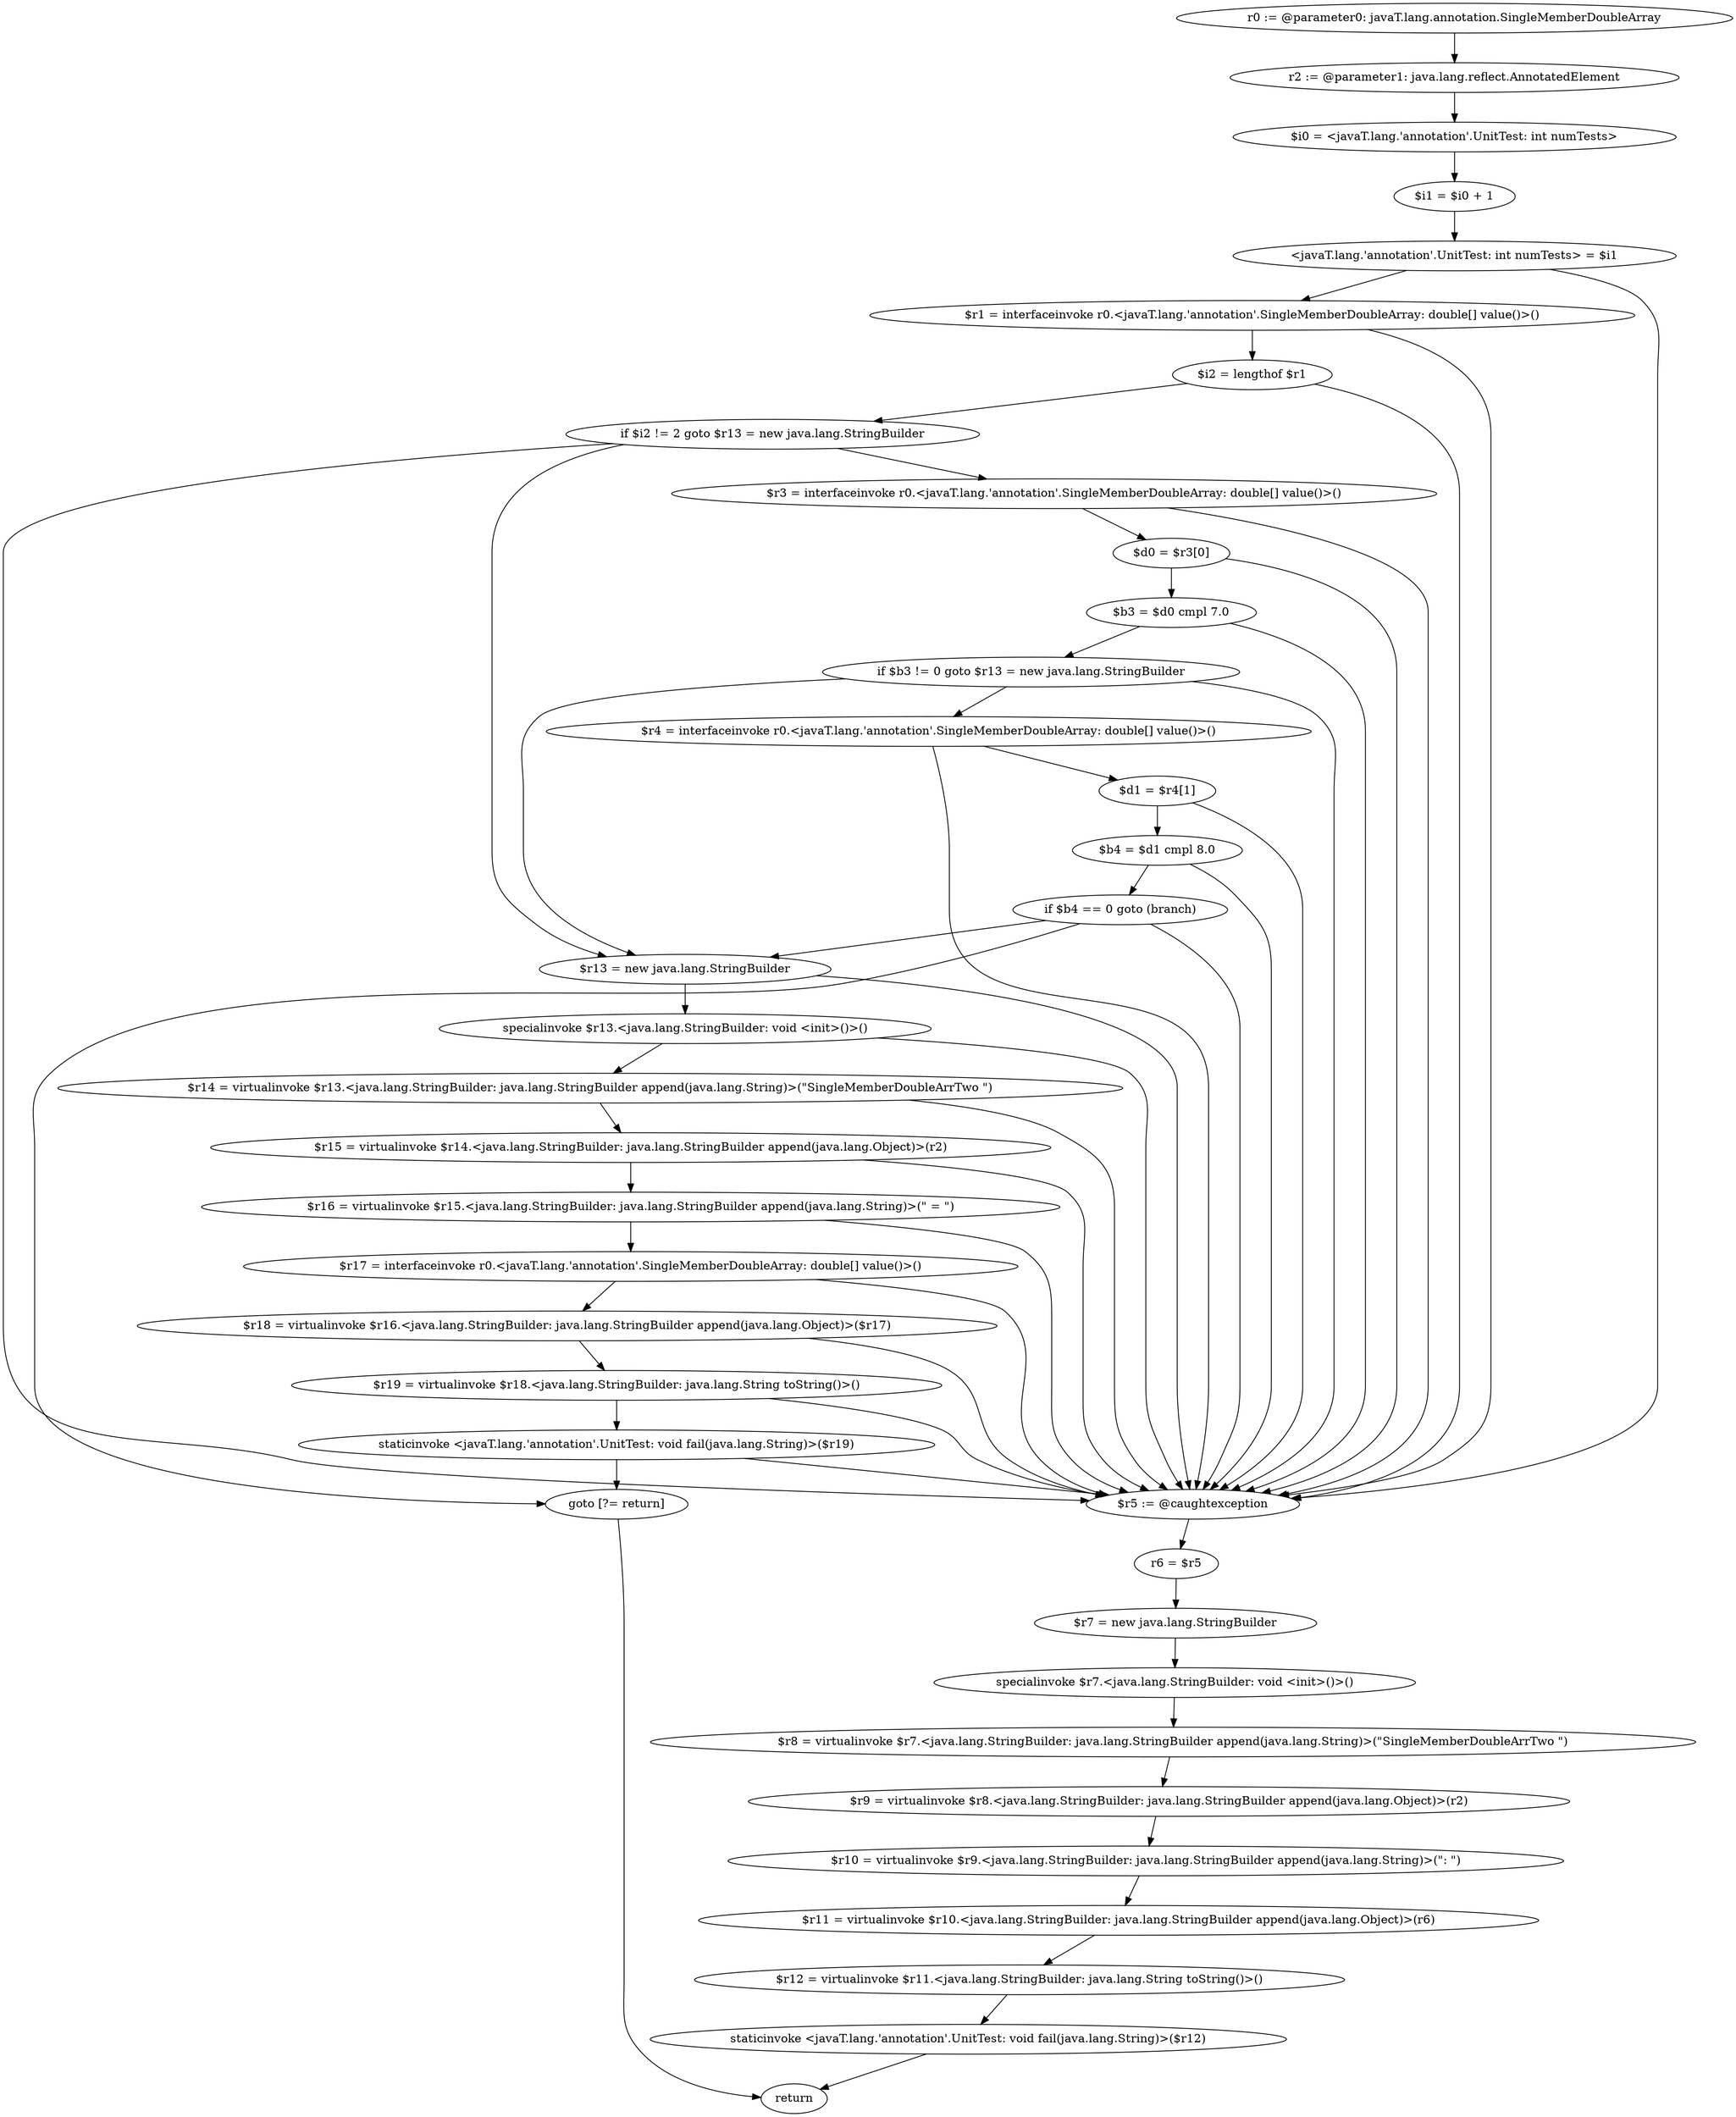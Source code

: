 digraph "unitGraph" {
    "r0 := @parameter0: javaT.lang.annotation.SingleMemberDoubleArray"
    "r2 := @parameter1: java.lang.reflect.AnnotatedElement"
    "$i0 = <javaT.lang.'annotation'.UnitTest: int numTests>"
    "$i1 = $i0 + 1"
    "<javaT.lang.'annotation'.UnitTest: int numTests> = $i1"
    "$r1 = interfaceinvoke r0.<javaT.lang.'annotation'.SingleMemberDoubleArray: double[] value()>()"
    "$i2 = lengthof $r1"
    "if $i2 != 2 goto $r13 = new java.lang.StringBuilder"
    "$r3 = interfaceinvoke r0.<javaT.lang.'annotation'.SingleMemberDoubleArray: double[] value()>()"
    "$d0 = $r3[0]"
    "$b3 = $d0 cmpl 7.0"
    "if $b3 != 0 goto $r13 = new java.lang.StringBuilder"
    "$r4 = interfaceinvoke r0.<javaT.lang.'annotation'.SingleMemberDoubleArray: double[] value()>()"
    "$d1 = $r4[1]"
    "$b4 = $d1 cmpl 8.0"
    "if $b4 == 0 goto (branch)"
    "$r13 = new java.lang.StringBuilder"
    "specialinvoke $r13.<java.lang.StringBuilder: void <init>()>()"
    "$r14 = virtualinvoke $r13.<java.lang.StringBuilder: java.lang.StringBuilder append(java.lang.String)>(\"SingleMemberDoubleArrTwo \")"
    "$r15 = virtualinvoke $r14.<java.lang.StringBuilder: java.lang.StringBuilder append(java.lang.Object)>(r2)"
    "$r16 = virtualinvoke $r15.<java.lang.StringBuilder: java.lang.StringBuilder append(java.lang.String)>(\" = \")"
    "$r17 = interfaceinvoke r0.<javaT.lang.'annotation'.SingleMemberDoubleArray: double[] value()>()"
    "$r18 = virtualinvoke $r16.<java.lang.StringBuilder: java.lang.StringBuilder append(java.lang.Object)>($r17)"
    "$r19 = virtualinvoke $r18.<java.lang.StringBuilder: java.lang.String toString()>()"
    "staticinvoke <javaT.lang.'annotation'.UnitTest: void fail(java.lang.String)>($r19)"
    "goto [?= return]"
    "$r5 := @caughtexception"
    "r6 = $r5"
    "$r7 = new java.lang.StringBuilder"
    "specialinvoke $r7.<java.lang.StringBuilder: void <init>()>()"
    "$r8 = virtualinvoke $r7.<java.lang.StringBuilder: java.lang.StringBuilder append(java.lang.String)>(\"SingleMemberDoubleArrTwo \")"
    "$r9 = virtualinvoke $r8.<java.lang.StringBuilder: java.lang.StringBuilder append(java.lang.Object)>(r2)"
    "$r10 = virtualinvoke $r9.<java.lang.StringBuilder: java.lang.StringBuilder append(java.lang.String)>(\": \")"
    "$r11 = virtualinvoke $r10.<java.lang.StringBuilder: java.lang.StringBuilder append(java.lang.Object)>(r6)"
    "$r12 = virtualinvoke $r11.<java.lang.StringBuilder: java.lang.String toString()>()"
    "staticinvoke <javaT.lang.'annotation'.UnitTest: void fail(java.lang.String)>($r12)"
    "return"
    "r0 := @parameter0: javaT.lang.annotation.SingleMemberDoubleArray"->"r2 := @parameter1: java.lang.reflect.AnnotatedElement";
    "r2 := @parameter1: java.lang.reflect.AnnotatedElement"->"$i0 = <javaT.lang.'annotation'.UnitTest: int numTests>";
    "$i0 = <javaT.lang.'annotation'.UnitTest: int numTests>"->"$i1 = $i0 + 1";
    "$i1 = $i0 + 1"->"<javaT.lang.'annotation'.UnitTest: int numTests> = $i1";
    "<javaT.lang.'annotation'.UnitTest: int numTests> = $i1"->"$r1 = interfaceinvoke r0.<javaT.lang.'annotation'.SingleMemberDoubleArray: double[] value()>()";
    "<javaT.lang.'annotation'.UnitTest: int numTests> = $i1"->"$r5 := @caughtexception";
    "$r1 = interfaceinvoke r0.<javaT.lang.'annotation'.SingleMemberDoubleArray: double[] value()>()"->"$i2 = lengthof $r1";
    "$r1 = interfaceinvoke r0.<javaT.lang.'annotation'.SingleMemberDoubleArray: double[] value()>()"->"$r5 := @caughtexception";
    "$i2 = lengthof $r1"->"if $i2 != 2 goto $r13 = new java.lang.StringBuilder";
    "$i2 = lengthof $r1"->"$r5 := @caughtexception";
    "if $i2 != 2 goto $r13 = new java.lang.StringBuilder"->"$r3 = interfaceinvoke r0.<javaT.lang.'annotation'.SingleMemberDoubleArray: double[] value()>()";
    "if $i2 != 2 goto $r13 = new java.lang.StringBuilder"->"$r13 = new java.lang.StringBuilder";
    "if $i2 != 2 goto $r13 = new java.lang.StringBuilder"->"$r5 := @caughtexception";
    "$r3 = interfaceinvoke r0.<javaT.lang.'annotation'.SingleMemberDoubleArray: double[] value()>()"->"$d0 = $r3[0]";
    "$r3 = interfaceinvoke r0.<javaT.lang.'annotation'.SingleMemberDoubleArray: double[] value()>()"->"$r5 := @caughtexception";
    "$d0 = $r3[0]"->"$b3 = $d0 cmpl 7.0";
    "$d0 = $r3[0]"->"$r5 := @caughtexception";
    "$b3 = $d0 cmpl 7.0"->"if $b3 != 0 goto $r13 = new java.lang.StringBuilder";
    "$b3 = $d0 cmpl 7.0"->"$r5 := @caughtexception";
    "if $b3 != 0 goto $r13 = new java.lang.StringBuilder"->"$r4 = interfaceinvoke r0.<javaT.lang.'annotation'.SingleMemberDoubleArray: double[] value()>()";
    "if $b3 != 0 goto $r13 = new java.lang.StringBuilder"->"$r13 = new java.lang.StringBuilder";
    "if $b3 != 0 goto $r13 = new java.lang.StringBuilder"->"$r5 := @caughtexception";
    "$r4 = interfaceinvoke r0.<javaT.lang.'annotation'.SingleMemberDoubleArray: double[] value()>()"->"$d1 = $r4[1]";
    "$r4 = interfaceinvoke r0.<javaT.lang.'annotation'.SingleMemberDoubleArray: double[] value()>()"->"$r5 := @caughtexception";
    "$d1 = $r4[1]"->"$b4 = $d1 cmpl 8.0";
    "$d1 = $r4[1]"->"$r5 := @caughtexception";
    "$b4 = $d1 cmpl 8.0"->"if $b4 == 0 goto (branch)";
    "$b4 = $d1 cmpl 8.0"->"$r5 := @caughtexception";
    "if $b4 == 0 goto (branch)"->"$r13 = new java.lang.StringBuilder";
    "if $b4 == 0 goto (branch)"->"goto [?= return]";
    "if $b4 == 0 goto (branch)"->"$r5 := @caughtexception";
    "$r13 = new java.lang.StringBuilder"->"specialinvoke $r13.<java.lang.StringBuilder: void <init>()>()";
    "$r13 = new java.lang.StringBuilder"->"$r5 := @caughtexception";
    "specialinvoke $r13.<java.lang.StringBuilder: void <init>()>()"->"$r14 = virtualinvoke $r13.<java.lang.StringBuilder: java.lang.StringBuilder append(java.lang.String)>(\"SingleMemberDoubleArrTwo \")";
    "specialinvoke $r13.<java.lang.StringBuilder: void <init>()>()"->"$r5 := @caughtexception";
    "$r14 = virtualinvoke $r13.<java.lang.StringBuilder: java.lang.StringBuilder append(java.lang.String)>(\"SingleMemberDoubleArrTwo \")"->"$r15 = virtualinvoke $r14.<java.lang.StringBuilder: java.lang.StringBuilder append(java.lang.Object)>(r2)";
    "$r14 = virtualinvoke $r13.<java.lang.StringBuilder: java.lang.StringBuilder append(java.lang.String)>(\"SingleMemberDoubleArrTwo \")"->"$r5 := @caughtexception";
    "$r15 = virtualinvoke $r14.<java.lang.StringBuilder: java.lang.StringBuilder append(java.lang.Object)>(r2)"->"$r16 = virtualinvoke $r15.<java.lang.StringBuilder: java.lang.StringBuilder append(java.lang.String)>(\" = \")";
    "$r15 = virtualinvoke $r14.<java.lang.StringBuilder: java.lang.StringBuilder append(java.lang.Object)>(r2)"->"$r5 := @caughtexception";
    "$r16 = virtualinvoke $r15.<java.lang.StringBuilder: java.lang.StringBuilder append(java.lang.String)>(\" = \")"->"$r17 = interfaceinvoke r0.<javaT.lang.'annotation'.SingleMemberDoubleArray: double[] value()>()";
    "$r16 = virtualinvoke $r15.<java.lang.StringBuilder: java.lang.StringBuilder append(java.lang.String)>(\" = \")"->"$r5 := @caughtexception";
    "$r17 = interfaceinvoke r0.<javaT.lang.'annotation'.SingleMemberDoubleArray: double[] value()>()"->"$r18 = virtualinvoke $r16.<java.lang.StringBuilder: java.lang.StringBuilder append(java.lang.Object)>($r17)";
    "$r17 = interfaceinvoke r0.<javaT.lang.'annotation'.SingleMemberDoubleArray: double[] value()>()"->"$r5 := @caughtexception";
    "$r18 = virtualinvoke $r16.<java.lang.StringBuilder: java.lang.StringBuilder append(java.lang.Object)>($r17)"->"$r19 = virtualinvoke $r18.<java.lang.StringBuilder: java.lang.String toString()>()";
    "$r18 = virtualinvoke $r16.<java.lang.StringBuilder: java.lang.StringBuilder append(java.lang.Object)>($r17)"->"$r5 := @caughtexception";
    "$r19 = virtualinvoke $r18.<java.lang.StringBuilder: java.lang.String toString()>()"->"staticinvoke <javaT.lang.'annotation'.UnitTest: void fail(java.lang.String)>($r19)";
    "$r19 = virtualinvoke $r18.<java.lang.StringBuilder: java.lang.String toString()>()"->"$r5 := @caughtexception";
    "staticinvoke <javaT.lang.'annotation'.UnitTest: void fail(java.lang.String)>($r19)"->"goto [?= return]";
    "staticinvoke <javaT.lang.'annotation'.UnitTest: void fail(java.lang.String)>($r19)"->"$r5 := @caughtexception";
    "goto [?= return]"->"return";
    "$r5 := @caughtexception"->"r6 = $r5";
    "r6 = $r5"->"$r7 = new java.lang.StringBuilder";
    "$r7 = new java.lang.StringBuilder"->"specialinvoke $r7.<java.lang.StringBuilder: void <init>()>()";
    "specialinvoke $r7.<java.lang.StringBuilder: void <init>()>()"->"$r8 = virtualinvoke $r7.<java.lang.StringBuilder: java.lang.StringBuilder append(java.lang.String)>(\"SingleMemberDoubleArrTwo \")";
    "$r8 = virtualinvoke $r7.<java.lang.StringBuilder: java.lang.StringBuilder append(java.lang.String)>(\"SingleMemberDoubleArrTwo \")"->"$r9 = virtualinvoke $r8.<java.lang.StringBuilder: java.lang.StringBuilder append(java.lang.Object)>(r2)";
    "$r9 = virtualinvoke $r8.<java.lang.StringBuilder: java.lang.StringBuilder append(java.lang.Object)>(r2)"->"$r10 = virtualinvoke $r9.<java.lang.StringBuilder: java.lang.StringBuilder append(java.lang.String)>(\": \")";
    "$r10 = virtualinvoke $r9.<java.lang.StringBuilder: java.lang.StringBuilder append(java.lang.String)>(\": \")"->"$r11 = virtualinvoke $r10.<java.lang.StringBuilder: java.lang.StringBuilder append(java.lang.Object)>(r6)";
    "$r11 = virtualinvoke $r10.<java.lang.StringBuilder: java.lang.StringBuilder append(java.lang.Object)>(r6)"->"$r12 = virtualinvoke $r11.<java.lang.StringBuilder: java.lang.String toString()>()";
    "$r12 = virtualinvoke $r11.<java.lang.StringBuilder: java.lang.String toString()>()"->"staticinvoke <javaT.lang.'annotation'.UnitTest: void fail(java.lang.String)>($r12)";
    "staticinvoke <javaT.lang.'annotation'.UnitTest: void fail(java.lang.String)>($r12)"->"return";
}
